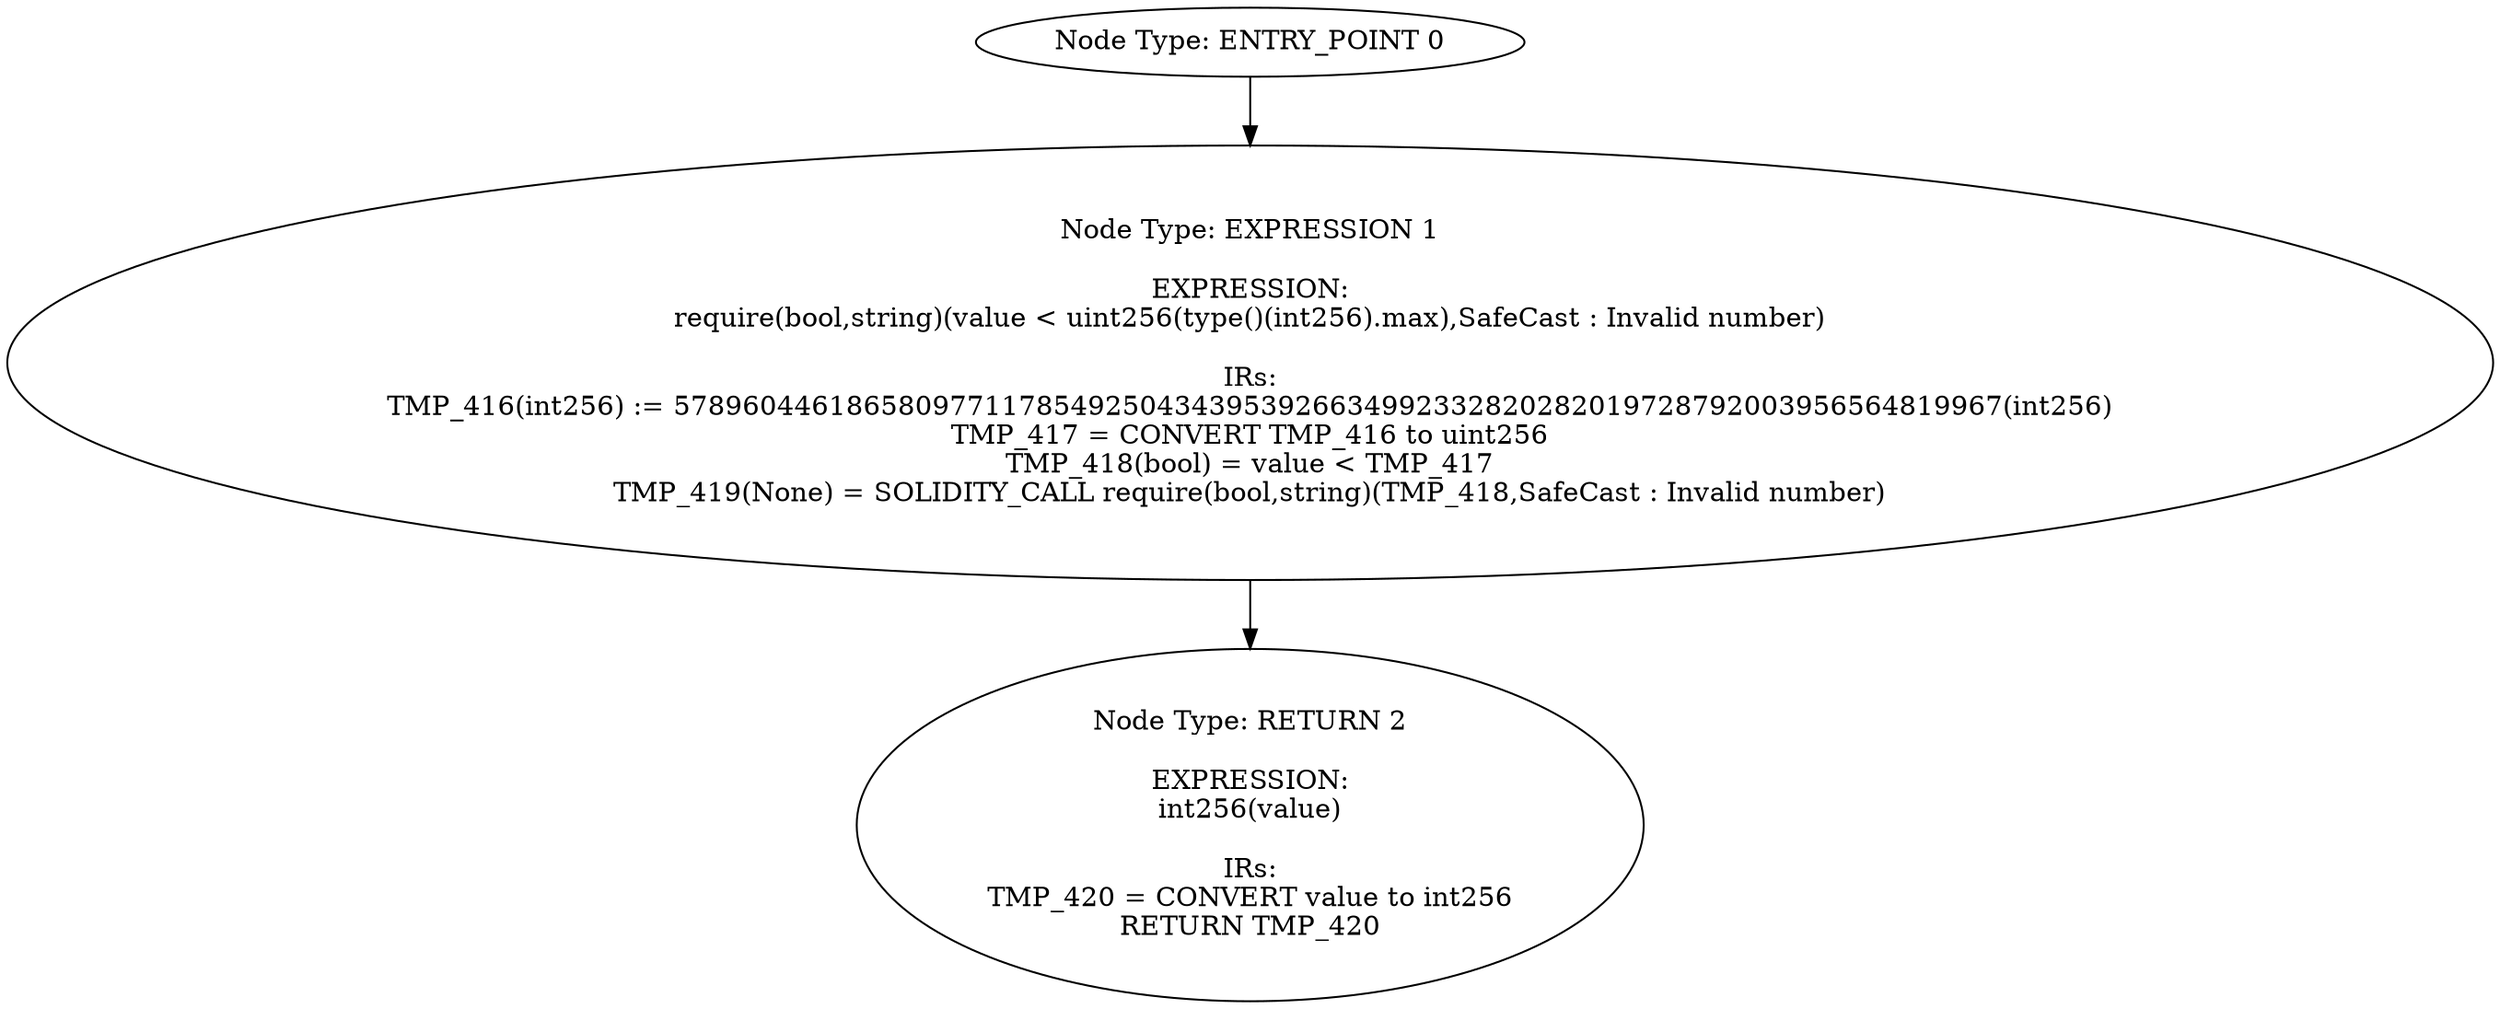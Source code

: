 digraph{
0[label="Node Type: ENTRY_POINT 0
"];
0->1;
1[label="Node Type: EXPRESSION 1

EXPRESSION:
require(bool,string)(value < uint256(type()(int256).max),SafeCast : Invalid number)

IRs:
TMP_416(int256) := 57896044618658097711785492504343953926634992332820282019728792003956564819967(int256)
TMP_417 = CONVERT TMP_416 to uint256
TMP_418(bool) = value < TMP_417
TMP_419(None) = SOLIDITY_CALL require(bool,string)(TMP_418,SafeCast : Invalid number)"];
1->2;
2[label="Node Type: RETURN 2

EXPRESSION:
int256(value)

IRs:
TMP_420 = CONVERT value to int256
RETURN TMP_420"];
}
